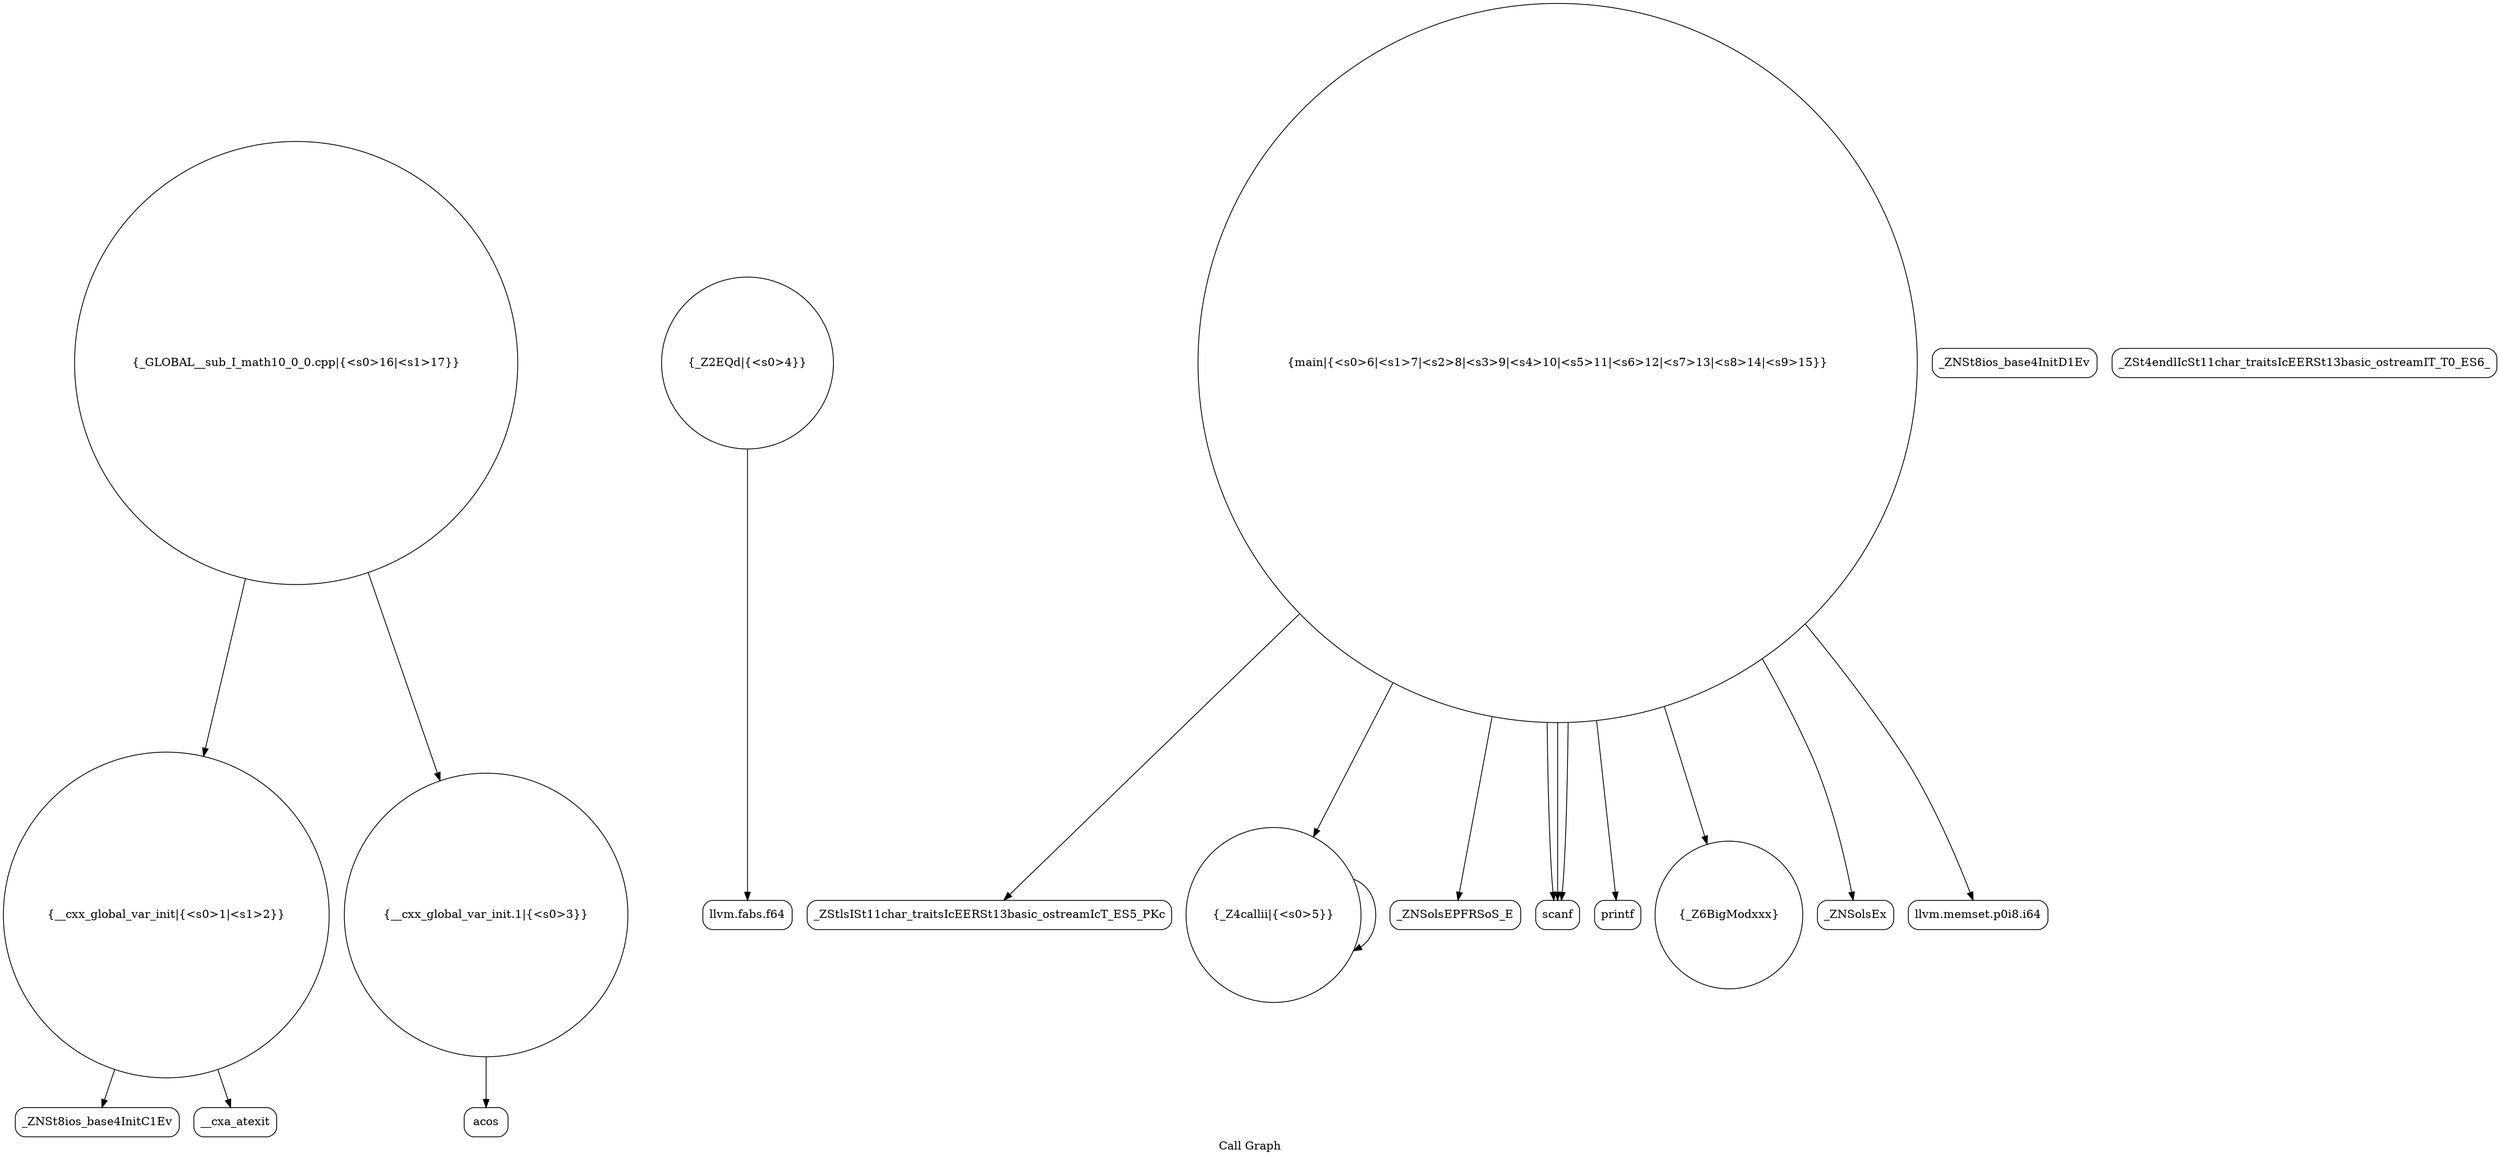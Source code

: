 digraph "Call Graph" {
	label="Call Graph";

	Node0x563deb056a40 [shape=record,shape=circle,label="{__cxx_global_var_init|{<s0>1|<s1>2}}"];
	Node0x563deb056a40:s0 -> Node0x563deb056ed0[color=black];
	Node0x563deb056a40:s1 -> Node0x563deb056fd0[color=black];
	Node0x563deb0571d0 [shape=record,shape=Mrecord,label="{llvm.fabs.f64}"];
	Node0x563deb057550 [shape=record,shape=Mrecord,label="{_ZStlsISt11char_traitsIcEERSt13basic_ostreamIcT_ES5_PKc}"];
	Node0x563deb056f50 [shape=record,shape=Mrecord,label="{_ZNSt8ios_base4InitD1Ev}"];
	Node0x563deb0572d0 [shape=record,shape=circle,label="{_Z4callii|{<s0>5}}"];
	Node0x563deb0572d0:s0 -> Node0x563deb0572d0[color=black];
	Node0x563deb057650 [shape=record,shape=Mrecord,label="{_ZNSolsEPFRSoS_E}"];
	Node0x563deb057050 [shape=record,shape=circle,label="{__cxx_global_var_init.1|{<s0>3}}"];
	Node0x563deb057050:s0 -> Node0x563deb0570d0[color=black];
	Node0x563deb0573d0 [shape=record,shape=Mrecord,label="{scanf}"];
	Node0x563deb057750 [shape=record,shape=circle,label="{_GLOBAL__sub_I_math10_0_0.cpp|{<s0>16|<s1>17}}"];
	Node0x563deb057750:s0 -> Node0x563deb056a40[color=black];
	Node0x563deb057750:s1 -> Node0x563deb057050[color=black];
	Node0x563deb057150 [shape=record,shape=circle,label="{_Z2EQd|{<s0>4}}"];
	Node0x563deb057150:s0 -> Node0x563deb0571d0[color=black];
	Node0x563deb0574d0 [shape=record,shape=Mrecord,label="{printf}"];
	Node0x563deb056ed0 [shape=record,shape=Mrecord,label="{_ZNSt8ios_base4InitC1Ev}"];
	Node0x563deb057250 [shape=record,shape=circle,label="{_Z6BigModxxx}"];
	Node0x563deb0575d0 [shape=record,shape=Mrecord,label="{_ZNSolsEx}"];
	Node0x563deb056fd0 [shape=record,shape=Mrecord,label="{__cxa_atexit}"];
	Node0x563deb057350 [shape=record,shape=circle,label="{main|{<s0>6|<s1>7|<s2>8|<s3>9|<s4>10|<s5>11|<s6>12|<s7>13|<s8>14|<s9>15}}"];
	Node0x563deb057350:s0 -> Node0x563deb057250[color=black];
	Node0x563deb057350:s1 -> Node0x563deb0573d0[color=black];
	Node0x563deb057350:s2 -> Node0x563deb057450[color=black];
	Node0x563deb057350:s3 -> Node0x563deb0573d0[color=black];
	Node0x563deb057350:s4 -> Node0x563deb0573d0[color=black];
	Node0x563deb057350:s5 -> Node0x563deb0574d0[color=black];
	Node0x563deb057350:s6 -> Node0x563deb057550[color=black];
	Node0x563deb057350:s7 -> Node0x563deb0572d0[color=black];
	Node0x563deb057350:s8 -> Node0x563deb0575d0[color=black];
	Node0x563deb057350:s9 -> Node0x563deb057650[color=black];
	Node0x563deb0576d0 [shape=record,shape=Mrecord,label="{_ZSt4endlIcSt11char_traitsIcEERSt13basic_ostreamIT_T0_ES6_}"];
	Node0x563deb0570d0 [shape=record,shape=Mrecord,label="{acos}"];
	Node0x563deb057450 [shape=record,shape=Mrecord,label="{llvm.memset.p0i8.i64}"];
}
